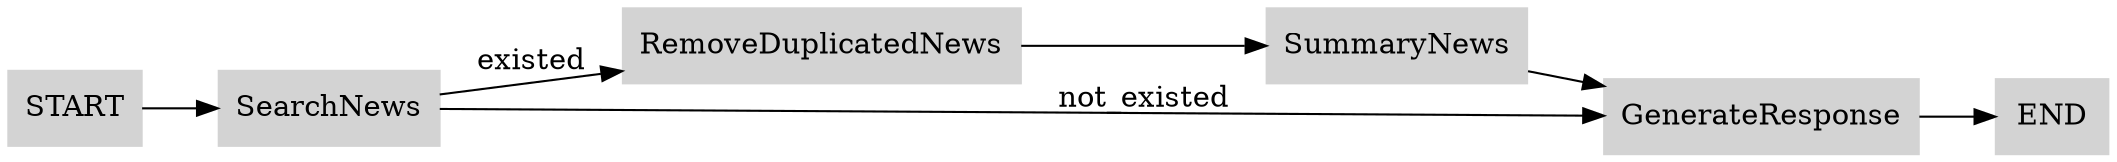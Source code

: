 digraph NewsAgent {
    rankdir=LR;
    node [shape=box, style=filled, color=lightgray];

    START -> SearchNews;

    SearchNews -> RemoveDuplicatedNews [label="existed"];

    RemoveDuplicatedNews -> SummaryNews;
    SummaryNews -> GenerateResponse;
    SearchNews -> GenerateResponse [label="not_existed"];
    GenerateResponse -> END;
}
